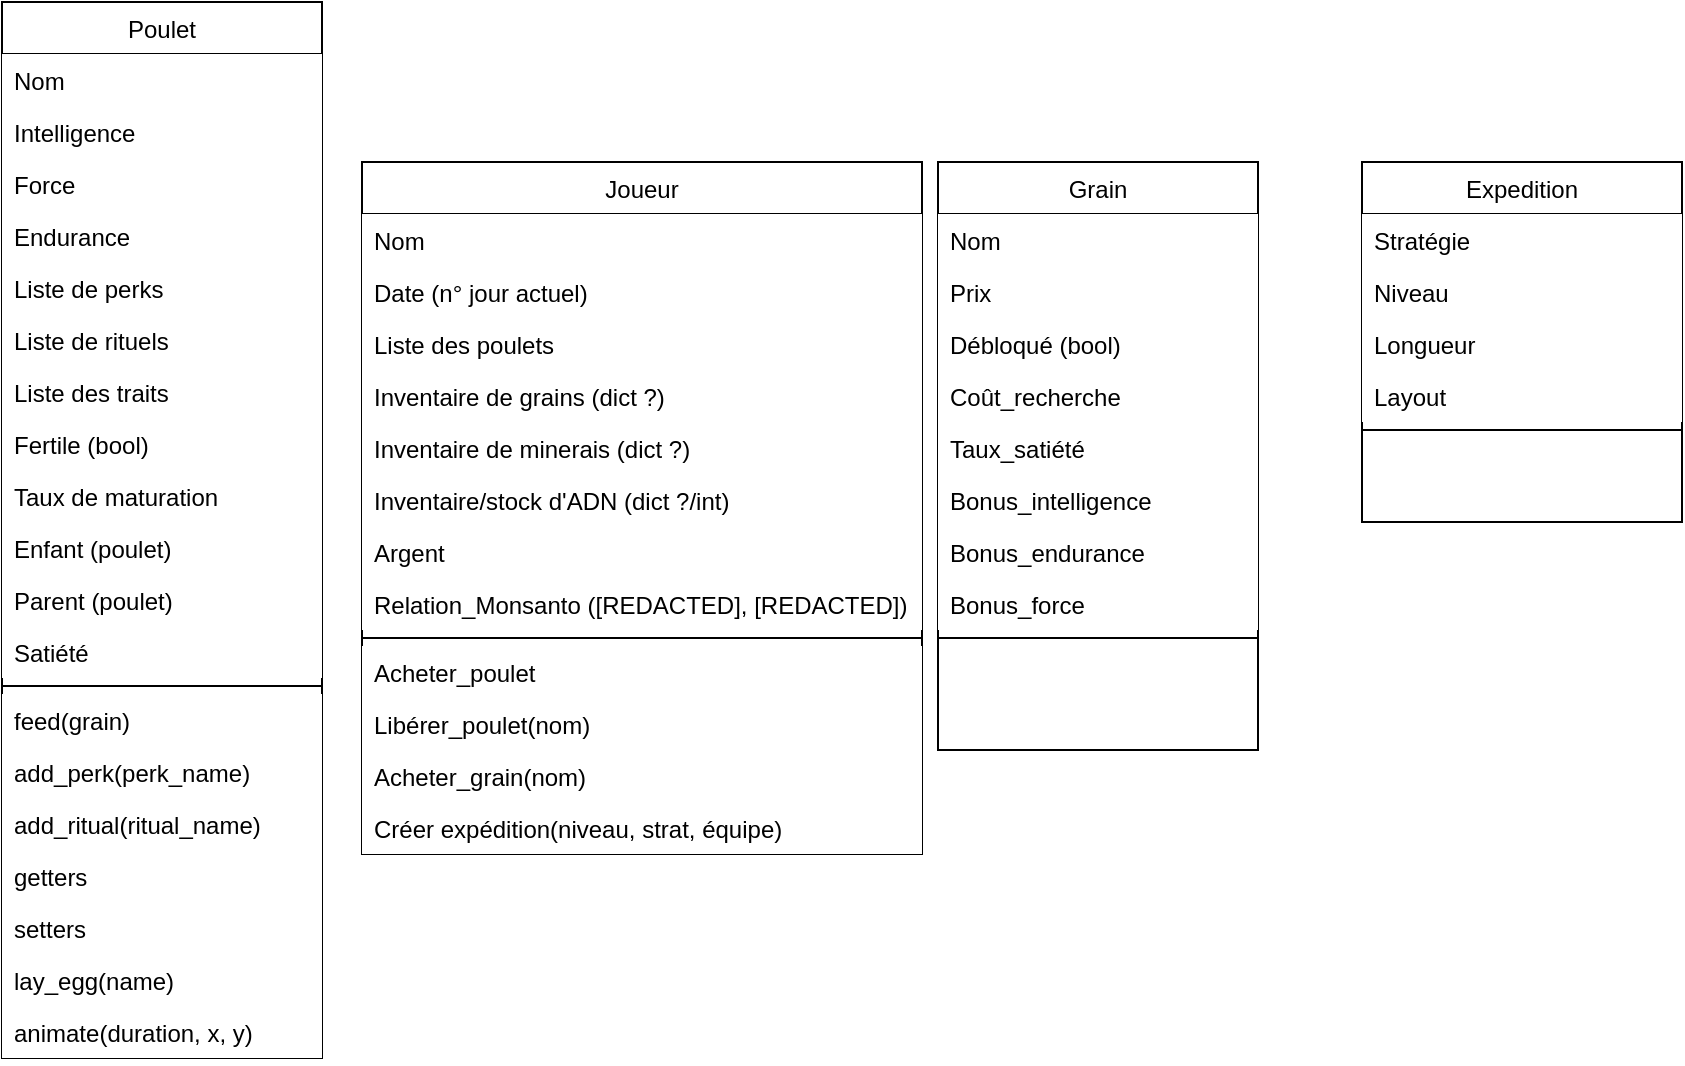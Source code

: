 <mxfile version="16.5.3" type="device"><diagram id="C5RBs43oDa-KdzZeNtuy" name="Page-1"><mxGraphModel dx="974" dy="477" grid="1" gridSize="10" guides="1" tooltips="1" connect="1" arrows="1" fold="1" page="1" pageScale="1" pageWidth="827" pageHeight="1169" math="0" shadow="0"><root><mxCell id="WIyWlLk6GJQsqaUBKTNV-0"/><mxCell id="WIyWlLk6GJQsqaUBKTNV-1" parent="WIyWlLk6GJQsqaUBKTNV-0"/><mxCell id="zkfFHV4jXpPFQw0GAbJ--0" value="Poulet" style="swimlane;fontStyle=0;align=center;verticalAlign=top;childLayout=stackLayout;horizontal=1;startSize=26;horizontalStack=0;resizeParent=1;resizeLast=0;collapsible=1;marginBottom=0;rounded=0;shadow=0;strokeWidth=1;labelBackgroundColor=#FFFFFF;" parent="WIyWlLk6GJQsqaUBKTNV-1" vertex="1"><mxGeometry x="40" y="40" width="160" height="528" as="geometry"><mxRectangle x="230" y="140" width="160" height="26" as="alternateBounds"/></mxGeometry></mxCell><mxCell id="zkfFHV4jXpPFQw0GAbJ--1" value="Nom" style="text;align=left;verticalAlign=top;spacingLeft=4;spacingRight=4;overflow=hidden;rotatable=0;points=[[0,0.5],[1,0.5]];portConstraint=eastwest;labelBackgroundColor=#FFFFFF;fillColor=default;" parent="zkfFHV4jXpPFQw0GAbJ--0" vertex="1"><mxGeometry y="26" width="160" height="26" as="geometry"/></mxCell><mxCell id="zkfFHV4jXpPFQw0GAbJ--2" value="Intelligence" style="text;align=left;verticalAlign=top;spacingLeft=4;spacingRight=4;overflow=hidden;rotatable=0;points=[[0,0.5],[1,0.5]];portConstraint=eastwest;rounded=0;shadow=0;html=0;labelBackgroundColor=#FFFFFF;fillColor=default;" parent="zkfFHV4jXpPFQw0GAbJ--0" vertex="1"><mxGeometry y="52" width="160" height="26" as="geometry"/></mxCell><mxCell id="zkfFHV4jXpPFQw0GAbJ--3" value="Force" style="text;align=left;verticalAlign=top;spacingLeft=4;spacingRight=4;overflow=hidden;rotatable=0;points=[[0,0.5],[1,0.5]];portConstraint=eastwest;rounded=0;shadow=0;html=0;labelBackgroundColor=#FFFFFF;fillColor=default;" parent="zkfFHV4jXpPFQw0GAbJ--0" vertex="1"><mxGeometry y="78" width="160" height="26" as="geometry"/></mxCell><mxCell id="EBbm2Ck9oRCi8jOgZKIv-0" value="Endurance" style="text;align=left;verticalAlign=top;spacingLeft=4;spacingRight=4;overflow=hidden;rotatable=0;points=[[0,0.5],[1,0.5]];portConstraint=eastwest;rounded=0;shadow=0;html=0;labelBackgroundColor=#FFFFFF;fillColor=default;" vertex="1" parent="zkfFHV4jXpPFQw0GAbJ--0"><mxGeometry y="104" width="160" height="26" as="geometry"/></mxCell><mxCell id="EBbm2Ck9oRCi8jOgZKIv-1" value="Liste de perks" style="text;align=left;verticalAlign=top;spacingLeft=4;spacingRight=4;overflow=hidden;rotatable=0;points=[[0,0.5],[1,0.5]];portConstraint=eastwest;rounded=0;shadow=0;html=0;labelBackgroundColor=#FFFFFF;fillColor=default;" vertex="1" parent="zkfFHV4jXpPFQw0GAbJ--0"><mxGeometry y="130" width="160" height="26" as="geometry"/></mxCell><mxCell id="EBbm2Ck9oRCi8jOgZKIv-2" value="Liste de rituels" style="text;align=left;verticalAlign=top;spacingLeft=4;spacingRight=4;overflow=hidden;rotatable=0;points=[[0,0.5],[1,0.5]];portConstraint=eastwest;rounded=0;shadow=0;html=0;labelBackgroundColor=#FFFFFF;fillColor=default;" vertex="1" parent="zkfFHV4jXpPFQw0GAbJ--0"><mxGeometry y="156" width="160" height="26" as="geometry"/></mxCell><mxCell id="EBbm2Ck9oRCi8jOgZKIv-14" value="Liste des traits" style="text;align=left;verticalAlign=top;spacingLeft=4;spacingRight=4;overflow=hidden;rotatable=0;points=[[0,0.5],[1,0.5]];portConstraint=eastwest;rounded=0;shadow=0;html=0;labelBackgroundColor=#FFFFFF;fillColor=default;" vertex="1" parent="zkfFHV4jXpPFQw0GAbJ--0"><mxGeometry y="182" width="160" height="26" as="geometry"/></mxCell><mxCell id="EBbm2Ck9oRCi8jOgZKIv-3" value="Fertile (bool)" style="text;align=left;verticalAlign=top;spacingLeft=4;spacingRight=4;overflow=hidden;rotatable=0;points=[[0,0.5],[1,0.5]];portConstraint=eastwest;rounded=0;shadow=0;html=0;labelBackgroundColor=#FFFFFF;fillColor=default;" vertex="1" parent="zkfFHV4jXpPFQw0GAbJ--0"><mxGeometry y="208" width="160" height="26" as="geometry"/></mxCell><mxCell id="EBbm2Ck9oRCi8jOgZKIv-4" value="Taux de maturation" style="text;align=left;verticalAlign=top;spacingLeft=4;spacingRight=4;overflow=hidden;rotatable=0;points=[[0,0.5],[1,0.5]];portConstraint=eastwest;rounded=0;shadow=0;html=0;labelBackgroundColor=#FFFFFF;fillColor=default;" vertex="1" parent="zkfFHV4jXpPFQw0GAbJ--0"><mxGeometry y="234" width="160" height="26" as="geometry"/></mxCell><mxCell id="EBbm2Ck9oRCi8jOgZKIv-5" value="Enfant (poulet)" style="text;align=left;verticalAlign=top;spacingLeft=4;spacingRight=4;overflow=hidden;rotatable=0;points=[[0,0.5],[1,0.5]];portConstraint=eastwest;rounded=0;shadow=0;html=0;labelBackgroundColor=#FFFFFF;fillColor=default;" vertex="1" parent="zkfFHV4jXpPFQw0GAbJ--0"><mxGeometry y="260" width="160" height="26" as="geometry"/></mxCell><mxCell id="EBbm2Ck9oRCi8jOgZKIv-6" value="Parent (poulet)" style="text;align=left;verticalAlign=top;spacingLeft=4;spacingRight=4;overflow=hidden;rotatable=0;points=[[0,0.5],[1,0.5]];portConstraint=eastwest;rounded=0;shadow=0;html=0;labelBackgroundColor=#FFFFFF;fillColor=default;" vertex="1" parent="zkfFHV4jXpPFQw0GAbJ--0"><mxGeometry y="286" width="160" height="26" as="geometry"/></mxCell><mxCell id="EBbm2Ck9oRCi8jOgZKIv-13" value="Satiété" style="text;align=left;verticalAlign=top;spacingLeft=4;spacingRight=4;overflow=hidden;rotatable=0;points=[[0,0.5],[1,0.5]];portConstraint=eastwest;labelBackgroundColor=#FFFFFF;fillColor=default;" vertex="1" parent="zkfFHV4jXpPFQw0GAbJ--0"><mxGeometry y="312" width="160" height="26" as="geometry"/></mxCell><mxCell id="zkfFHV4jXpPFQw0GAbJ--4" value="" style="line;html=1;strokeWidth=1;align=left;verticalAlign=middle;spacingTop=-1;spacingLeft=3;spacingRight=3;rotatable=0;labelPosition=right;points=[];portConstraint=eastwest;labelBackgroundColor=#FFFFFF;" parent="zkfFHV4jXpPFQw0GAbJ--0" vertex="1"><mxGeometry y="338" width="160" height="8" as="geometry"/></mxCell><mxCell id="zkfFHV4jXpPFQw0GAbJ--5" value="feed(grain)" style="text;align=left;verticalAlign=top;spacingLeft=4;spacingRight=4;overflow=hidden;rotatable=0;points=[[0,0.5],[1,0.5]];portConstraint=eastwest;labelBackgroundColor=#FFFFFF;fillColor=default;" parent="zkfFHV4jXpPFQw0GAbJ--0" vertex="1"><mxGeometry y="346" width="160" height="26" as="geometry"/></mxCell><mxCell id="EBbm2Ck9oRCi8jOgZKIv-7" value="add_perk(perk_name)" style="text;align=left;verticalAlign=top;spacingLeft=4;spacingRight=4;overflow=hidden;rotatable=0;points=[[0,0.5],[1,0.5]];portConstraint=eastwest;labelBackgroundColor=#FFFFFF;fillColor=default;" vertex="1" parent="zkfFHV4jXpPFQw0GAbJ--0"><mxGeometry y="372" width="160" height="26" as="geometry"/></mxCell><mxCell id="EBbm2Ck9oRCi8jOgZKIv-9" value="add_ritual(ritual_name)" style="text;align=left;verticalAlign=top;spacingLeft=4;spacingRight=4;overflow=hidden;rotatable=0;points=[[0,0.5],[1,0.5]];portConstraint=eastwest;labelBackgroundColor=#FFFFFF;fillColor=default;" vertex="1" parent="zkfFHV4jXpPFQw0GAbJ--0"><mxGeometry y="398" width="160" height="26" as="geometry"/></mxCell><mxCell id="EBbm2Ck9oRCi8jOgZKIv-8" value="getters" style="text;align=left;verticalAlign=top;spacingLeft=4;spacingRight=4;overflow=hidden;rotatable=0;points=[[0,0.5],[1,0.5]];portConstraint=eastwest;labelBackgroundColor=#FFFFFF;fillColor=default;" vertex="1" parent="zkfFHV4jXpPFQw0GAbJ--0"><mxGeometry y="424" width="160" height="26" as="geometry"/></mxCell><mxCell id="EBbm2Ck9oRCi8jOgZKIv-10" value="setters" style="text;align=left;verticalAlign=top;spacingLeft=4;spacingRight=4;overflow=hidden;rotatable=0;points=[[0,0.5],[1,0.5]];portConstraint=eastwest;labelBackgroundColor=#FFFFFF;fillColor=default;" vertex="1" parent="zkfFHV4jXpPFQw0GAbJ--0"><mxGeometry y="450" width="160" height="26" as="geometry"/></mxCell><mxCell id="EBbm2Ck9oRCi8jOgZKIv-11" value="lay_egg(name)" style="text;align=left;verticalAlign=top;spacingLeft=4;spacingRight=4;overflow=hidden;rotatable=0;points=[[0,0.5],[1,0.5]];portConstraint=eastwest;labelBackgroundColor=#FFFFFF;fillColor=default;" vertex="1" parent="zkfFHV4jXpPFQw0GAbJ--0"><mxGeometry y="476" width="160" height="26" as="geometry"/></mxCell><mxCell id="EBbm2Ck9oRCi8jOgZKIv-12" value="animate(duration, x, y)" style="text;align=left;verticalAlign=top;spacingLeft=4;spacingRight=4;overflow=hidden;rotatable=0;points=[[0,0.5],[1,0.5]];portConstraint=eastwest;labelBackgroundColor=#FFFFFF;fillColor=default;" vertex="1" parent="zkfFHV4jXpPFQw0GAbJ--0"><mxGeometry y="502" width="160" height="26" as="geometry"/></mxCell><mxCell id="zkfFHV4jXpPFQw0GAbJ--17" value="Grain" style="swimlane;fontStyle=0;align=center;verticalAlign=top;childLayout=stackLayout;horizontal=1;startSize=26;horizontalStack=0;resizeParent=1;resizeLast=0;collapsible=1;marginBottom=0;rounded=0;shadow=0;strokeWidth=1;labelBackgroundColor=#FFFFFF;" parent="WIyWlLk6GJQsqaUBKTNV-1" vertex="1"><mxGeometry x="508" y="120" width="160" height="294" as="geometry"><mxRectangle x="550" y="140" width="160" height="26" as="alternateBounds"/></mxGeometry></mxCell><mxCell id="zkfFHV4jXpPFQw0GAbJ--18" value="Nom" style="text;align=left;verticalAlign=top;spacingLeft=4;spacingRight=4;overflow=hidden;rotatable=0;points=[[0,0.5],[1,0.5]];portConstraint=eastwest;labelBackgroundColor=#FFFFFF;fillColor=default;" parent="zkfFHV4jXpPFQw0GAbJ--17" vertex="1"><mxGeometry y="26" width="160" height="26" as="geometry"/></mxCell><mxCell id="zkfFHV4jXpPFQw0GAbJ--19" value="Prix" style="text;align=left;verticalAlign=top;spacingLeft=4;spacingRight=4;overflow=hidden;rotatable=0;points=[[0,0.5],[1,0.5]];portConstraint=eastwest;rounded=0;shadow=0;html=0;labelBackgroundColor=#FFFFFF;fillColor=default;" parent="zkfFHV4jXpPFQw0GAbJ--17" vertex="1"><mxGeometry y="52" width="160" height="26" as="geometry"/></mxCell><mxCell id="zkfFHV4jXpPFQw0GAbJ--20" value="Débloqué (bool)" style="text;align=left;verticalAlign=top;spacingLeft=4;spacingRight=4;overflow=hidden;rotatable=0;points=[[0,0.5],[1,0.5]];portConstraint=eastwest;rounded=0;shadow=0;html=0;labelBackgroundColor=#FFFFFF;fillColor=default;" parent="zkfFHV4jXpPFQw0GAbJ--17" vertex="1"><mxGeometry y="78" width="160" height="26" as="geometry"/></mxCell><mxCell id="zkfFHV4jXpPFQw0GAbJ--21" value="Coût_recherche" style="text;align=left;verticalAlign=top;spacingLeft=4;spacingRight=4;overflow=hidden;rotatable=0;points=[[0,0.5],[1,0.5]];portConstraint=eastwest;rounded=0;shadow=0;html=0;labelBackgroundColor=#FFFFFF;fillColor=default;" parent="zkfFHV4jXpPFQw0GAbJ--17" vertex="1"><mxGeometry y="104" width="160" height="26" as="geometry"/></mxCell><mxCell id="zkfFHV4jXpPFQw0GAbJ--22" value="Taux_satiété" style="text;align=left;verticalAlign=top;spacingLeft=4;spacingRight=4;overflow=hidden;rotatable=0;points=[[0,0.5],[1,0.5]];portConstraint=eastwest;rounded=0;shadow=0;html=0;labelBackgroundColor=#FFFFFF;fillColor=default;" parent="zkfFHV4jXpPFQw0GAbJ--17" vertex="1"><mxGeometry y="130" width="160" height="26" as="geometry"/></mxCell><mxCell id="EBbm2Ck9oRCi8jOgZKIv-16" value="Bonus_intelligence" style="text;align=left;verticalAlign=top;spacingLeft=4;spacingRight=4;overflow=hidden;rotatable=0;points=[[0,0.5],[1,0.5]];portConstraint=eastwest;labelBackgroundColor=#FFFFFF;fillColor=default;" vertex="1" parent="zkfFHV4jXpPFQw0GAbJ--17"><mxGeometry y="156" width="160" height="26" as="geometry"/></mxCell><mxCell id="EBbm2Ck9oRCi8jOgZKIv-17" value="Bonus_endurance" style="text;align=left;verticalAlign=top;spacingLeft=4;spacingRight=4;overflow=hidden;rotatable=0;points=[[0,0.5],[1,0.5]];portConstraint=eastwest;labelBackgroundColor=#FFFFFF;fillColor=default;" vertex="1" parent="zkfFHV4jXpPFQw0GAbJ--17"><mxGeometry y="182" width="160" height="26" as="geometry"/></mxCell><mxCell id="EBbm2Ck9oRCi8jOgZKIv-18" value="Bonus_force" style="text;align=left;verticalAlign=top;spacingLeft=4;spacingRight=4;overflow=hidden;rotatable=0;points=[[0,0.5],[1,0.5]];portConstraint=eastwest;labelBackgroundColor=#FFFFFF;fillColor=default;" vertex="1" parent="zkfFHV4jXpPFQw0GAbJ--17"><mxGeometry y="208" width="160" height="26" as="geometry"/></mxCell><mxCell id="zkfFHV4jXpPFQw0GAbJ--23" value="" style="line;html=1;strokeWidth=1;align=left;verticalAlign=middle;spacingTop=-1;spacingLeft=3;spacingRight=3;rotatable=0;labelPosition=right;points=[];portConstraint=eastwest;labelBackgroundColor=#FFFFFF;" parent="zkfFHV4jXpPFQw0GAbJ--17" vertex="1"><mxGeometry y="234" width="160" height="8" as="geometry"/></mxCell><mxCell id="EBbm2Ck9oRCi8jOgZKIv-19" value="Joueur" style="swimlane;fontStyle=0;align=center;verticalAlign=top;childLayout=stackLayout;horizontal=1;startSize=26;horizontalStack=0;resizeParent=1;resizeLast=0;collapsible=1;marginBottom=0;rounded=0;shadow=0;strokeWidth=1;labelBackgroundColor=#FFFFFF;" vertex="1" parent="WIyWlLk6GJQsqaUBKTNV-1"><mxGeometry x="220" y="120" width="280" height="346" as="geometry"><mxRectangle x="550" y="140" width="160" height="26" as="alternateBounds"/></mxGeometry></mxCell><mxCell id="EBbm2Ck9oRCi8jOgZKIv-20" value="Nom" style="text;align=left;verticalAlign=top;spacingLeft=4;spacingRight=4;overflow=hidden;rotatable=0;points=[[0,0.5],[1,0.5]];portConstraint=eastwest;labelBackgroundColor=#FFFFFF;fillColor=default;" vertex="1" parent="EBbm2Ck9oRCi8jOgZKIv-19"><mxGeometry y="26" width="280" height="26" as="geometry"/></mxCell><mxCell id="EBbm2Ck9oRCi8jOgZKIv-21" value="Date (n° jour actuel)" style="text;align=left;verticalAlign=top;spacingLeft=4;spacingRight=4;overflow=hidden;rotatable=0;points=[[0,0.5],[1,0.5]];portConstraint=eastwest;rounded=0;shadow=0;html=0;labelBackgroundColor=#FFFFFF;fillColor=default;" vertex="1" parent="EBbm2Ck9oRCi8jOgZKIv-19"><mxGeometry y="52" width="280" height="26" as="geometry"/></mxCell><mxCell id="EBbm2Ck9oRCi8jOgZKIv-22" value="Liste des poulets" style="text;align=left;verticalAlign=top;spacingLeft=4;spacingRight=4;overflow=hidden;rotatable=0;points=[[0,0.5],[1,0.5]];portConstraint=eastwest;rounded=0;shadow=0;html=0;labelBackgroundColor=#FFFFFF;fillColor=default;" vertex="1" parent="EBbm2Ck9oRCi8jOgZKIv-19"><mxGeometry y="78" width="280" height="26" as="geometry"/></mxCell><mxCell id="EBbm2Ck9oRCi8jOgZKIv-23" value="Inventaire de grains (dict ?)" style="text;align=left;verticalAlign=top;spacingLeft=4;spacingRight=4;overflow=hidden;rotatable=0;points=[[0,0.5],[1,0.5]];portConstraint=eastwest;rounded=0;shadow=0;html=0;labelBackgroundColor=#FFFFFF;fillColor=default;" vertex="1" parent="EBbm2Ck9oRCi8jOgZKIv-19"><mxGeometry y="104" width="280" height="26" as="geometry"/></mxCell><mxCell id="EBbm2Ck9oRCi8jOgZKIv-33" value="Inventaire de minerais (dict ?)" style="text;align=left;verticalAlign=top;spacingLeft=4;spacingRight=4;overflow=hidden;rotatable=0;points=[[0,0.5],[1,0.5]];portConstraint=eastwest;rounded=0;shadow=0;html=0;labelBackgroundColor=#FFFFFF;fillColor=default;" vertex="1" parent="EBbm2Ck9oRCi8jOgZKIv-19"><mxGeometry y="130" width="280" height="26" as="geometry"/></mxCell><mxCell id="EBbm2Ck9oRCi8jOgZKIv-34" value="Inventaire/stock d'ADN (dict ?/int)" style="text;align=left;verticalAlign=top;spacingLeft=4;spacingRight=4;overflow=hidden;rotatable=0;points=[[0,0.5],[1,0.5]];portConstraint=eastwest;rounded=0;shadow=0;html=0;labelBackgroundColor=#FFFFFF;fillColor=default;" vertex="1" parent="EBbm2Ck9oRCi8jOgZKIv-19"><mxGeometry y="156" width="280" height="26" as="geometry"/></mxCell><mxCell id="EBbm2Ck9oRCi8jOgZKIv-25" value="Argent" style="text;align=left;verticalAlign=top;spacingLeft=4;spacingRight=4;overflow=hidden;rotatable=0;points=[[0,0.5],[1,0.5]];portConstraint=eastwest;labelBackgroundColor=#FFFFFF;fillColor=default;" vertex="1" parent="EBbm2Ck9oRCi8jOgZKIv-19"><mxGeometry y="182" width="280" height="26" as="geometry"/></mxCell><mxCell id="EBbm2Ck9oRCi8jOgZKIv-32" value="Relation_Monsanto ([REDACTED], [REDACTED])" style="text;align=left;verticalAlign=top;spacingLeft=4;spacingRight=4;overflow=hidden;rotatable=0;points=[[0,0.5],[1,0.5]];portConstraint=eastwest;labelBackgroundColor=#FFFFFF;fillColor=default;" vertex="1" parent="EBbm2Ck9oRCi8jOgZKIv-19"><mxGeometry y="208" width="280" height="26" as="geometry"/></mxCell><mxCell id="EBbm2Ck9oRCi8jOgZKIv-28" value="" style="line;html=1;strokeWidth=1;align=left;verticalAlign=middle;spacingTop=-1;spacingLeft=3;spacingRight=3;rotatable=0;labelPosition=right;points=[];portConstraint=eastwest;labelBackgroundColor=#FFFFFF;" vertex="1" parent="EBbm2Ck9oRCi8jOgZKIv-19"><mxGeometry y="234" width="280" height="8" as="geometry"/></mxCell><mxCell id="EBbm2Ck9oRCi8jOgZKIv-29" value="Acheter_poulet" style="text;align=left;verticalAlign=top;spacingLeft=4;spacingRight=4;overflow=hidden;rotatable=0;points=[[0,0.5],[1,0.5]];portConstraint=eastwest;labelBackgroundColor=#FFFFFF;fillColor=default;" vertex="1" parent="EBbm2Ck9oRCi8jOgZKIv-19"><mxGeometry y="242" width="280" height="26" as="geometry"/></mxCell><mxCell id="EBbm2Ck9oRCi8jOgZKIv-48" value="Libérer_poulet(nom)" style="text;align=left;verticalAlign=top;spacingLeft=4;spacingRight=4;overflow=hidden;rotatable=0;points=[[0,0.5],[1,0.5]];portConstraint=eastwest;labelBackgroundColor=#FFFFFF;fillColor=default;" vertex="1" parent="EBbm2Ck9oRCi8jOgZKIv-19"><mxGeometry y="268" width="280" height="26" as="geometry"/></mxCell><mxCell id="EBbm2Ck9oRCi8jOgZKIv-31" value="Acheter_grain(nom)" style="text;align=left;verticalAlign=top;spacingLeft=4;spacingRight=4;overflow=hidden;rotatable=0;points=[[0,0.5],[1,0.5]];portConstraint=eastwest;labelBackgroundColor=#FFFFFF;fillColor=default;" vertex="1" parent="EBbm2Ck9oRCi8jOgZKIv-19"><mxGeometry y="294" width="280" height="26" as="geometry"/></mxCell><mxCell id="EBbm2Ck9oRCi8jOgZKIv-47" value="Créer expédition(niveau, strat, équipe)" style="text;align=left;verticalAlign=top;spacingLeft=4;spacingRight=4;overflow=hidden;rotatable=0;points=[[0,0.5],[1,0.5]];portConstraint=eastwest;labelBackgroundColor=#FFFFFF;fillColor=default;" vertex="1" parent="EBbm2Ck9oRCi8jOgZKIv-19"><mxGeometry y="320" width="280" height="26" as="geometry"/></mxCell><mxCell id="EBbm2Ck9oRCi8jOgZKIv-35" value="Expedition" style="swimlane;fontStyle=0;align=center;verticalAlign=top;childLayout=stackLayout;horizontal=1;startSize=26;horizontalStack=0;resizeParent=1;resizeLast=0;collapsible=1;marginBottom=0;rounded=0;shadow=0;strokeWidth=1;labelBackgroundColor=#FFFFFF;" vertex="1" parent="WIyWlLk6GJQsqaUBKTNV-1"><mxGeometry x="720" y="120" width="160" height="180" as="geometry"><mxRectangle x="550" y="140" width="160" height="26" as="alternateBounds"/></mxGeometry></mxCell><mxCell id="EBbm2Ck9oRCi8jOgZKIv-37" value="Stratégie" style="text;align=left;verticalAlign=top;spacingLeft=4;spacingRight=4;overflow=hidden;rotatable=0;points=[[0,0.5],[1,0.5]];portConstraint=eastwest;rounded=0;shadow=0;html=0;labelBackgroundColor=#FFFFFF;fillColor=default;" vertex="1" parent="EBbm2Ck9oRCi8jOgZKIv-35"><mxGeometry y="26" width="160" height="26" as="geometry"/></mxCell><mxCell id="EBbm2Ck9oRCi8jOgZKIv-38" value="Niveau" style="text;align=left;verticalAlign=top;spacingLeft=4;spacingRight=4;overflow=hidden;rotatable=0;points=[[0,0.5],[1,0.5]];portConstraint=eastwest;rounded=0;shadow=0;html=0;labelBackgroundColor=#FFFFFF;fillColor=default;" vertex="1" parent="EBbm2Ck9oRCi8jOgZKIv-35"><mxGeometry y="52" width="160" height="26" as="geometry"/></mxCell><mxCell id="EBbm2Ck9oRCi8jOgZKIv-39" value="Longueur" style="text;align=left;verticalAlign=top;spacingLeft=4;spacingRight=4;overflow=hidden;rotatable=0;points=[[0,0.5],[1,0.5]];portConstraint=eastwest;rounded=0;shadow=0;html=0;labelBackgroundColor=#FFFFFF;fillColor=default;" vertex="1" parent="EBbm2Ck9oRCi8jOgZKIv-35"><mxGeometry y="78" width="160" height="26" as="geometry"/></mxCell><mxCell id="EBbm2Ck9oRCi8jOgZKIv-40" value="Layout" style="text;align=left;verticalAlign=top;spacingLeft=4;spacingRight=4;overflow=hidden;rotatable=0;points=[[0,0.5],[1,0.5]];portConstraint=eastwest;rounded=0;shadow=0;html=0;labelBackgroundColor=#FFFFFF;fillColor=default;" vertex="1" parent="EBbm2Ck9oRCi8jOgZKIv-35"><mxGeometry y="104" width="160" height="26" as="geometry"/></mxCell><mxCell id="EBbm2Ck9oRCi8jOgZKIv-44" value="" style="line;html=1;strokeWidth=1;align=left;verticalAlign=middle;spacingTop=-1;spacingLeft=3;spacingRight=3;rotatable=0;labelPosition=right;points=[];portConstraint=eastwest;labelBackgroundColor=#FFFFFF;" vertex="1" parent="EBbm2Ck9oRCi8jOgZKIv-35"><mxGeometry y="130" width="160" height="8" as="geometry"/></mxCell></root></mxGraphModel></diagram></mxfile>